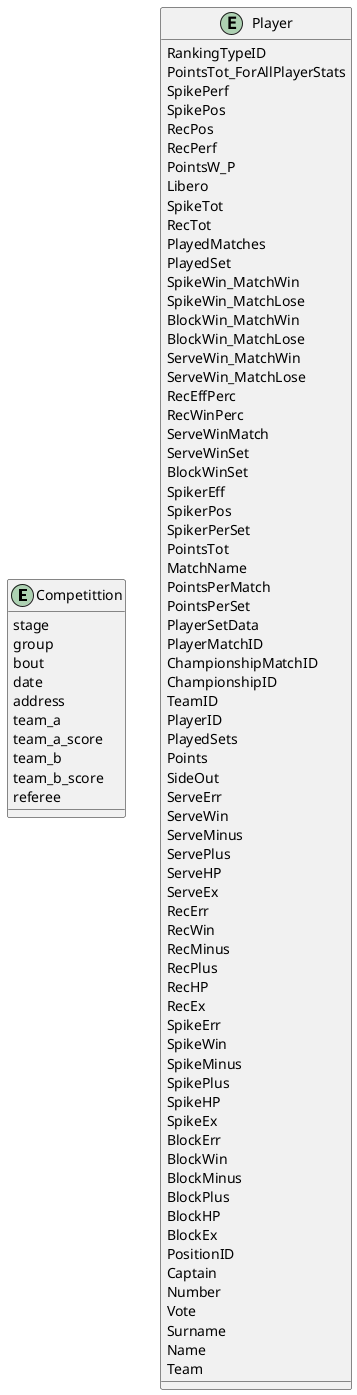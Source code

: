 @startuml
entity Competittion{
    stage
    group
    bout
    date
    address
    team_a
    team_a_score
    team_b
    team_b_score
    referee
}

entity Player{
    RankingTypeID
    PointsTot_ForAllPlayerStats
    SpikePerf
    SpikePos
    RecPos
    RecPerf
    PointsW_P
    Libero
    SpikeTot
    RecTot
    PlayedMatches
    PlayedSet
    SpikeWin_MatchWin
    SpikeWin_MatchLose
    BlockWin_MatchWin
    BlockWin_MatchLose
    ServeWin_MatchWin
    ServeWin_MatchLose
    RecEffPerc
    RecWinPerc
    ServeWinMatch
    ServeWinSet
    BlockWinSet
    SpikerEff
    SpikerPos
    SpikerPerSet
    PointsTot
    MatchName
    PointsPerMatch
    PointsPerSet
    PlayerSetData
    PlayerMatchID
    ChampionshipMatchID
    ChampionshipID
    TeamID
    PlayerID
    PlayedSets
    Points
    SideOut
    ServeErr
    ServeWin
    ServeMinus
    ServePlus
    ServeHP
    ServeEx
    RecErr
    RecWin
    RecMinus
    RecPlus
    RecHP
    RecEx
    SpikeErr
    SpikeWin
    SpikeMinus
    SpikePlus
    SpikeHP
    SpikeEx
    BlockErr
    BlockWin
    BlockMinus
    BlockPlus
    BlockHP
    BlockEx
    PositionID
    Captain
    Number
    Vote
    Surname
    Name
    Team
}

@enduml